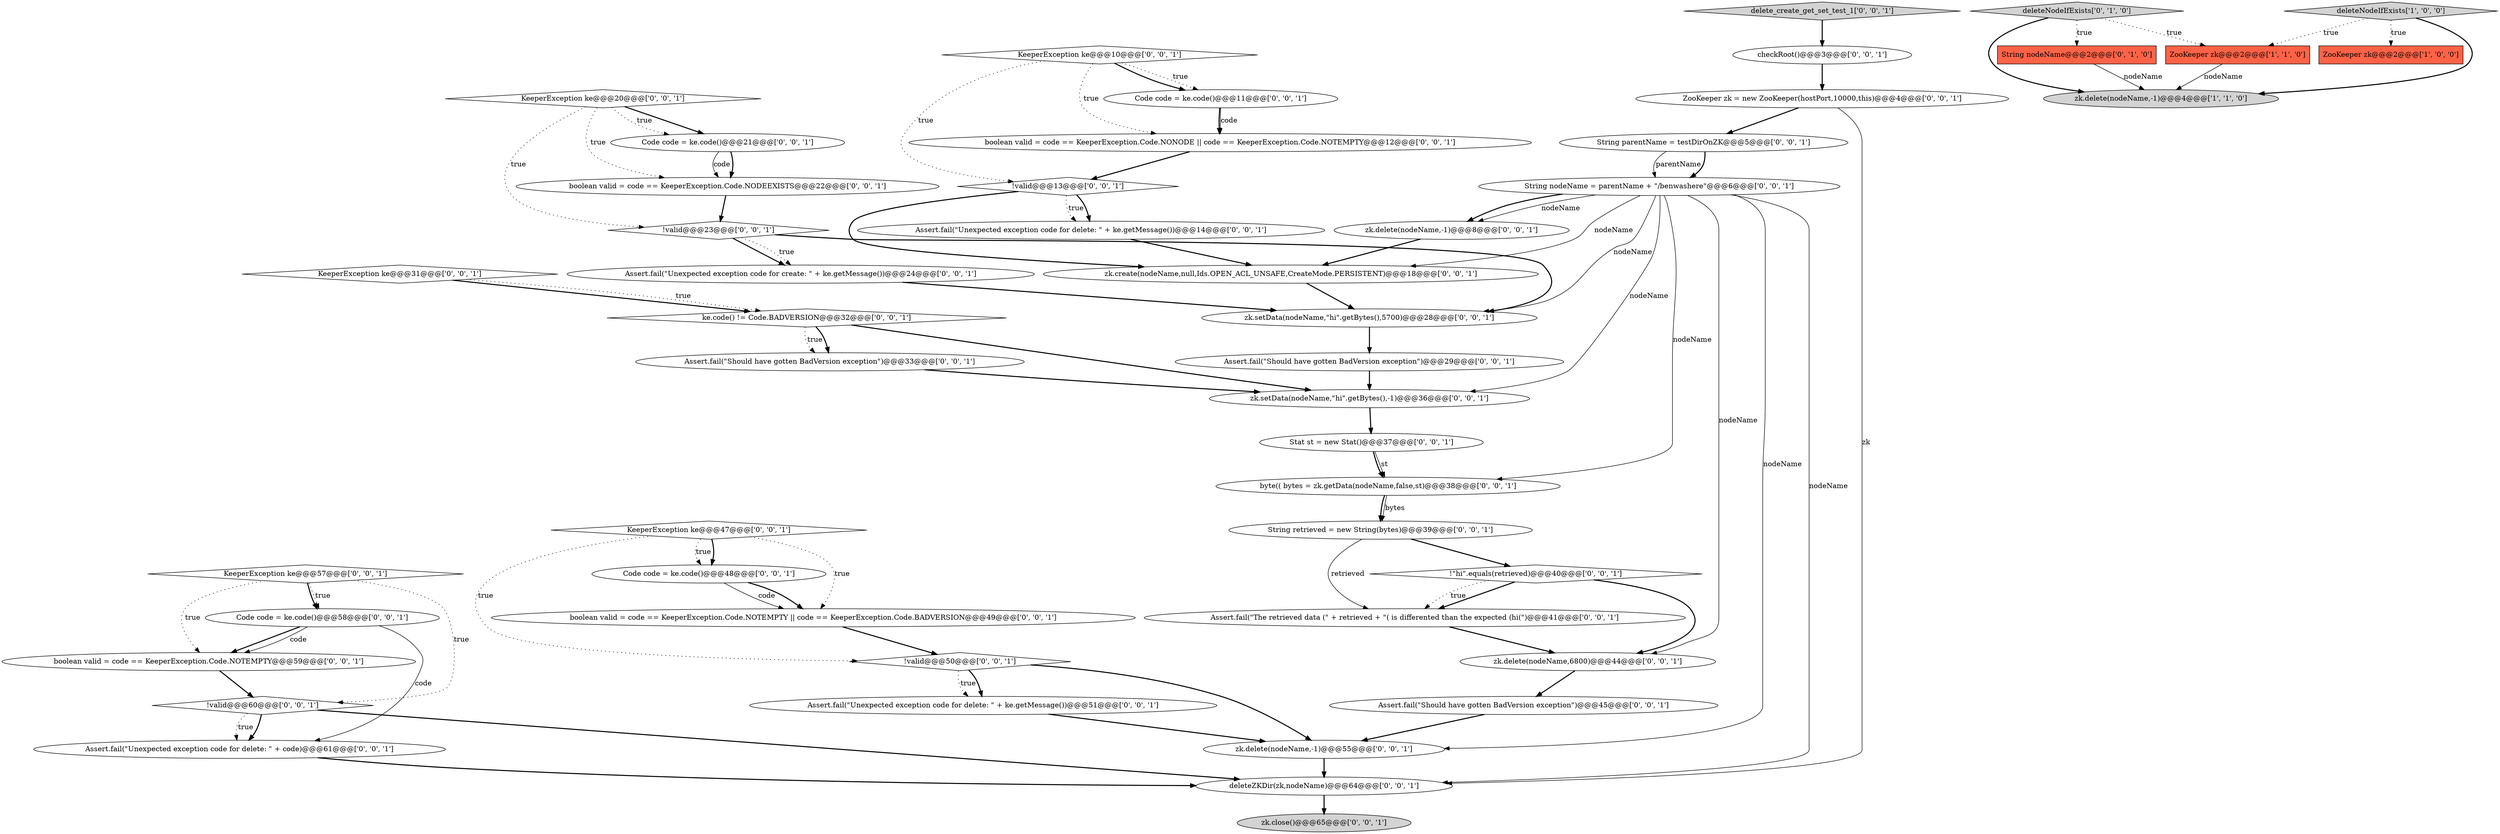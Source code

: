 digraph {
41 [style = filled, label = "zk.delete(nodeName,6800)@@@44@@@['0', '0', '1']", fillcolor = white, shape = ellipse image = "AAA0AAABBB3BBB"];
21 [style = filled, label = "String parentName = testDirOnZK@@@5@@@['0', '0', '1']", fillcolor = white, shape = ellipse image = "AAA0AAABBB3BBB"];
32 [style = filled, label = "byte(( bytes = zk.getData(nodeName,false,st)@@@38@@@['0', '0', '1']", fillcolor = white, shape = ellipse image = "AAA0AAABBB3BBB"];
13 [style = filled, label = "!valid@@@60@@@['0', '0', '1']", fillcolor = white, shape = diamond image = "AAA0AAABBB3BBB"];
25 [style = filled, label = "!valid@@@50@@@['0', '0', '1']", fillcolor = white, shape = diamond image = "AAA0AAABBB3BBB"];
30 [style = filled, label = "KeeperException ke@@@31@@@['0', '0', '1']", fillcolor = white, shape = diamond image = "AAA0AAABBB3BBB"];
23 [style = filled, label = "Assert.fail(\"Unexpected exception code for delete: \" + code)@@@61@@@['0', '0', '1']", fillcolor = white, shape = ellipse image = "AAA0AAABBB3BBB"];
47 [style = filled, label = "!valid@@@13@@@['0', '0', '1']", fillcolor = white, shape = diamond image = "AAA0AAABBB3BBB"];
39 [style = filled, label = "Assert.fail(\"Should have gotten BadVersion exception\")@@@45@@@['0', '0', '1']", fillcolor = white, shape = ellipse image = "AAA0AAABBB3BBB"];
28 [style = filled, label = "boolean valid = code == KeeperException.Code.NODEEXISTS@@@22@@@['0', '0', '1']", fillcolor = white, shape = ellipse image = "AAA0AAABBB3BBB"];
18 [style = filled, label = "Assert.fail(\"Unexpected exception code for delete: \" + ke.getMessage())@@@14@@@['0', '0', '1']", fillcolor = white, shape = ellipse image = "AAA0AAABBB3BBB"];
7 [style = filled, label = "boolean valid = code == KeeperException.Code.NOTEMPTY@@@59@@@['0', '0', '1']", fillcolor = white, shape = ellipse image = "AAA0AAABBB3BBB"];
36 [style = filled, label = "KeeperException ke@@@20@@@['0', '0', '1']", fillcolor = white, shape = diamond image = "AAA0AAABBB3BBB"];
48 [style = filled, label = "!\"hi\".equals(retrieved)@@@40@@@['0', '0', '1']", fillcolor = white, shape = diamond image = "AAA0AAABBB3BBB"];
15 [style = filled, label = "!valid@@@23@@@['0', '0', '1']", fillcolor = white, shape = diamond image = "AAA0AAABBB3BBB"];
26 [style = filled, label = "String retrieved = new String(bytes)@@@39@@@['0', '0', '1']", fillcolor = white, shape = ellipse image = "AAA0AAABBB3BBB"];
31 [style = filled, label = "boolean valid = code == KeeperException.Code.NOTEMPTY || code == KeeperException.Code.BADVERSION@@@49@@@['0', '0', '1']", fillcolor = white, shape = ellipse image = "AAA0AAABBB3BBB"];
46 [style = filled, label = "zk.close()@@@65@@@['0', '0', '1']", fillcolor = lightgray, shape = ellipse image = "AAA0AAABBB3BBB"];
17 [style = filled, label = "Assert.fail(\"Should have gotten BadVersion exception\")@@@33@@@['0', '0', '1']", fillcolor = white, shape = ellipse image = "AAA0AAABBB3BBB"];
34 [style = filled, label = "ZooKeeper zk = new ZooKeeper(hostPort,10000,this)@@@4@@@['0', '0', '1']", fillcolor = white, shape = ellipse image = "AAA0AAABBB3BBB"];
45 [style = filled, label = "Code code = ke.code()@@@11@@@['0', '0', '1']", fillcolor = white, shape = ellipse image = "AAA0AAABBB3BBB"];
5 [style = filled, label = "deleteNodeIfExists['0', '1', '0']", fillcolor = lightgray, shape = diamond image = "AAA0AAABBB2BBB"];
9 [style = filled, label = "boolean valid = code == KeeperException.Code.NONODE || code == KeeperException.Code.NOTEMPTY@@@12@@@['0', '0', '1']", fillcolor = white, shape = ellipse image = "AAA0AAABBB3BBB"];
33 [style = filled, label = "delete_create_get_set_test_1['0', '0', '1']", fillcolor = lightgray, shape = diamond image = "AAA0AAABBB3BBB"];
43 [style = filled, label = "Assert.fail(\"Unexpected exception code for create: \" + ke.getMessage())@@@24@@@['0', '0', '1']", fillcolor = white, shape = ellipse image = "AAA0AAABBB3BBB"];
40 [style = filled, label = "Assert.fail(\"The retrieved data (\" + retrieved + \"( is differented than the expected (hi(\")@@@41@@@['0', '0', '1']", fillcolor = white, shape = ellipse image = "AAA0AAABBB3BBB"];
24 [style = filled, label = "Assert.fail(\"Should have gotten BadVersion exception\")@@@29@@@['0', '0', '1']", fillcolor = white, shape = ellipse image = "AAA0AAABBB3BBB"];
11 [style = filled, label = "String nodeName = parentName + \"/benwashere\"@@@6@@@['0', '0', '1']", fillcolor = white, shape = ellipse image = "AAA0AAABBB3BBB"];
0 [style = filled, label = "ZooKeeper zk@@@2@@@['1', '0', '0']", fillcolor = tomato, shape = box image = "AAA0AAABBB1BBB"];
19 [style = filled, label = "zk.delete(nodeName,-1)@@@8@@@['0', '0', '1']", fillcolor = white, shape = ellipse image = "AAA0AAABBB3BBB"];
42 [style = filled, label = "ke.code() != Code.BADVERSION@@@32@@@['0', '0', '1']", fillcolor = white, shape = diamond image = "AAA0AAABBB3BBB"];
2 [style = filled, label = "zk.delete(nodeName,-1)@@@4@@@['1', '1', '0']", fillcolor = lightgray, shape = ellipse image = "AAA0AAABBB1BBB"];
35 [style = filled, label = "deleteZKDir(zk,nodeName)@@@64@@@['0', '0', '1']", fillcolor = white, shape = ellipse image = "AAA0AAABBB3BBB"];
3 [style = filled, label = "deleteNodeIfExists['1', '0', '0']", fillcolor = lightgray, shape = diamond image = "AAA0AAABBB1BBB"];
38 [style = filled, label = "KeeperException ke@@@10@@@['0', '0', '1']", fillcolor = white, shape = diamond image = "AAA0AAABBB3BBB"];
44 [style = filled, label = "KeeperException ke@@@47@@@['0', '0', '1']", fillcolor = white, shape = diamond image = "AAA0AAABBB3BBB"];
12 [style = filled, label = "Stat st = new Stat()@@@37@@@['0', '0', '1']", fillcolor = white, shape = ellipse image = "AAA0AAABBB3BBB"];
14 [style = filled, label = "zk.create(nodeName,null,Ids.OPEN_ACL_UNSAFE,CreateMode.PERSISTENT)@@@18@@@['0', '0', '1']", fillcolor = white, shape = ellipse image = "AAA0AAABBB3BBB"];
8 [style = filled, label = "KeeperException ke@@@57@@@['0', '0', '1']", fillcolor = white, shape = diamond image = "AAA0AAABBB3BBB"];
6 [style = filled, label = "zk.delete(nodeName,-1)@@@55@@@['0', '0', '1']", fillcolor = white, shape = ellipse image = "AAA0AAABBB3BBB"];
20 [style = filled, label = "Code code = ke.code()@@@58@@@['0', '0', '1']", fillcolor = white, shape = ellipse image = "AAA0AAABBB3BBB"];
27 [style = filled, label = "zk.setData(nodeName,\"hi\".getBytes(),-1)@@@36@@@['0', '0', '1']", fillcolor = white, shape = ellipse image = "AAA0AAABBB3BBB"];
4 [style = filled, label = "String nodeName@@@2@@@['0', '1', '0']", fillcolor = tomato, shape = box image = "AAA0AAABBB2BBB"];
29 [style = filled, label = "Code code = ke.code()@@@48@@@['0', '0', '1']", fillcolor = white, shape = ellipse image = "AAA0AAABBB3BBB"];
10 [style = filled, label = "zk.setData(nodeName,\"hi\".getBytes(),5700)@@@28@@@['0', '0', '1']", fillcolor = white, shape = ellipse image = "AAA0AAABBB3BBB"];
16 [style = filled, label = "Code code = ke.code()@@@21@@@['0', '0', '1']", fillcolor = white, shape = ellipse image = "AAA0AAABBB3BBB"];
1 [style = filled, label = "ZooKeeper zk@@@2@@@['1', '1', '0']", fillcolor = tomato, shape = box image = "AAA0AAABBB1BBB"];
22 [style = filled, label = "Assert.fail(\"Unexpected exception code for delete: \" + ke.getMessage())@@@51@@@['0', '0', '1']", fillcolor = white, shape = ellipse image = "AAA0AAABBB3BBB"];
37 [style = filled, label = "checkRoot()@@@3@@@['0', '0', '1']", fillcolor = white, shape = ellipse image = "AAA0AAABBB3BBB"];
11->32 [style = solid, label="nodeName"];
36->15 [style = dotted, label="true"];
10->24 [style = bold, label=""];
20->7 [style = bold, label=""];
3->1 [style = dotted, label="true"];
29->31 [style = solid, label="code"];
32->26 [style = solid, label="bytes"];
43->10 [style = bold, label=""];
5->4 [style = dotted, label="true"];
25->22 [style = dotted, label="true"];
1->2 [style = solid, label="nodeName"];
7->13 [style = bold, label=""];
12->32 [style = bold, label=""];
20->7 [style = solid, label="code"];
11->19 [style = solid, label="nodeName"];
21->11 [style = solid, label="parentName"];
44->25 [style = dotted, label="true"];
16->28 [style = bold, label=""];
24->27 [style = bold, label=""];
11->10 [style = solid, label="nodeName"];
16->28 [style = solid, label="code"];
14->10 [style = bold, label=""];
45->9 [style = solid, label="code"];
8->20 [style = bold, label=""];
11->41 [style = solid, label="nodeName"];
8->13 [style = dotted, label="true"];
20->23 [style = solid, label="code"];
4->2 [style = solid, label="nodeName"];
36->16 [style = bold, label=""];
34->35 [style = solid, label="zk"];
17->27 [style = bold, label=""];
15->43 [style = bold, label=""];
47->18 [style = dotted, label="true"];
41->39 [style = bold, label=""];
8->20 [style = dotted, label="true"];
48->40 [style = bold, label=""];
13->35 [style = bold, label=""];
33->37 [style = bold, label=""];
44->29 [style = bold, label=""];
37->34 [style = bold, label=""];
38->9 [style = dotted, label="true"];
19->14 [style = bold, label=""];
11->6 [style = solid, label="nodeName"];
42->17 [style = dotted, label="true"];
34->21 [style = bold, label=""];
30->42 [style = bold, label=""];
31->25 [style = bold, label=""];
38->45 [style = bold, label=""];
21->11 [style = bold, label=""];
42->27 [style = bold, label=""];
39->6 [style = bold, label=""];
3->2 [style = bold, label=""];
22->6 [style = bold, label=""];
13->23 [style = bold, label=""];
15->43 [style = dotted, label="true"];
38->47 [style = dotted, label="true"];
11->14 [style = solid, label="nodeName"];
8->7 [style = dotted, label="true"];
28->15 [style = bold, label=""];
13->23 [style = dotted, label="true"];
32->26 [style = bold, label=""];
23->35 [style = bold, label=""];
40->41 [style = bold, label=""];
44->31 [style = dotted, label="true"];
11->19 [style = bold, label=""];
29->31 [style = bold, label=""];
42->17 [style = bold, label=""];
9->47 [style = bold, label=""];
44->29 [style = dotted, label="true"];
18->14 [style = bold, label=""];
11->27 [style = solid, label="nodeName"];
36->28 [style = dotted, label="true"];
15->10 [style = bold, label=""];
25->6 [style = bold, label=""];
5->2 [style = bold, label=""];
47->18 [style = bold, label=""];
36->16 [style = dotted, label="true"];
27->12 [style = bold, label=""];
11->35 [style = solid, label="nodeName"];
38->45 [style = dotted, label="true"];
45->9 [style = bold, label=""];
48->41 [style = bold, label=""];
3->0 [style = dotted, label="true"];
35->46 [style = bold, label=""];
48->40 [style = dotted, label="true"];
26->40 [style = solid, label="retrieved"];
5->1 [style = dotted, label="true"];
6->35 [style = bold, label=""];
47->14 [style = bold, label=""];
25->22 [style = bold, label=""];
26->48 [style = bold, label=""];
12->32 [style = solid, label="st"];
30->42 [style = dotted, label="true"];
}
